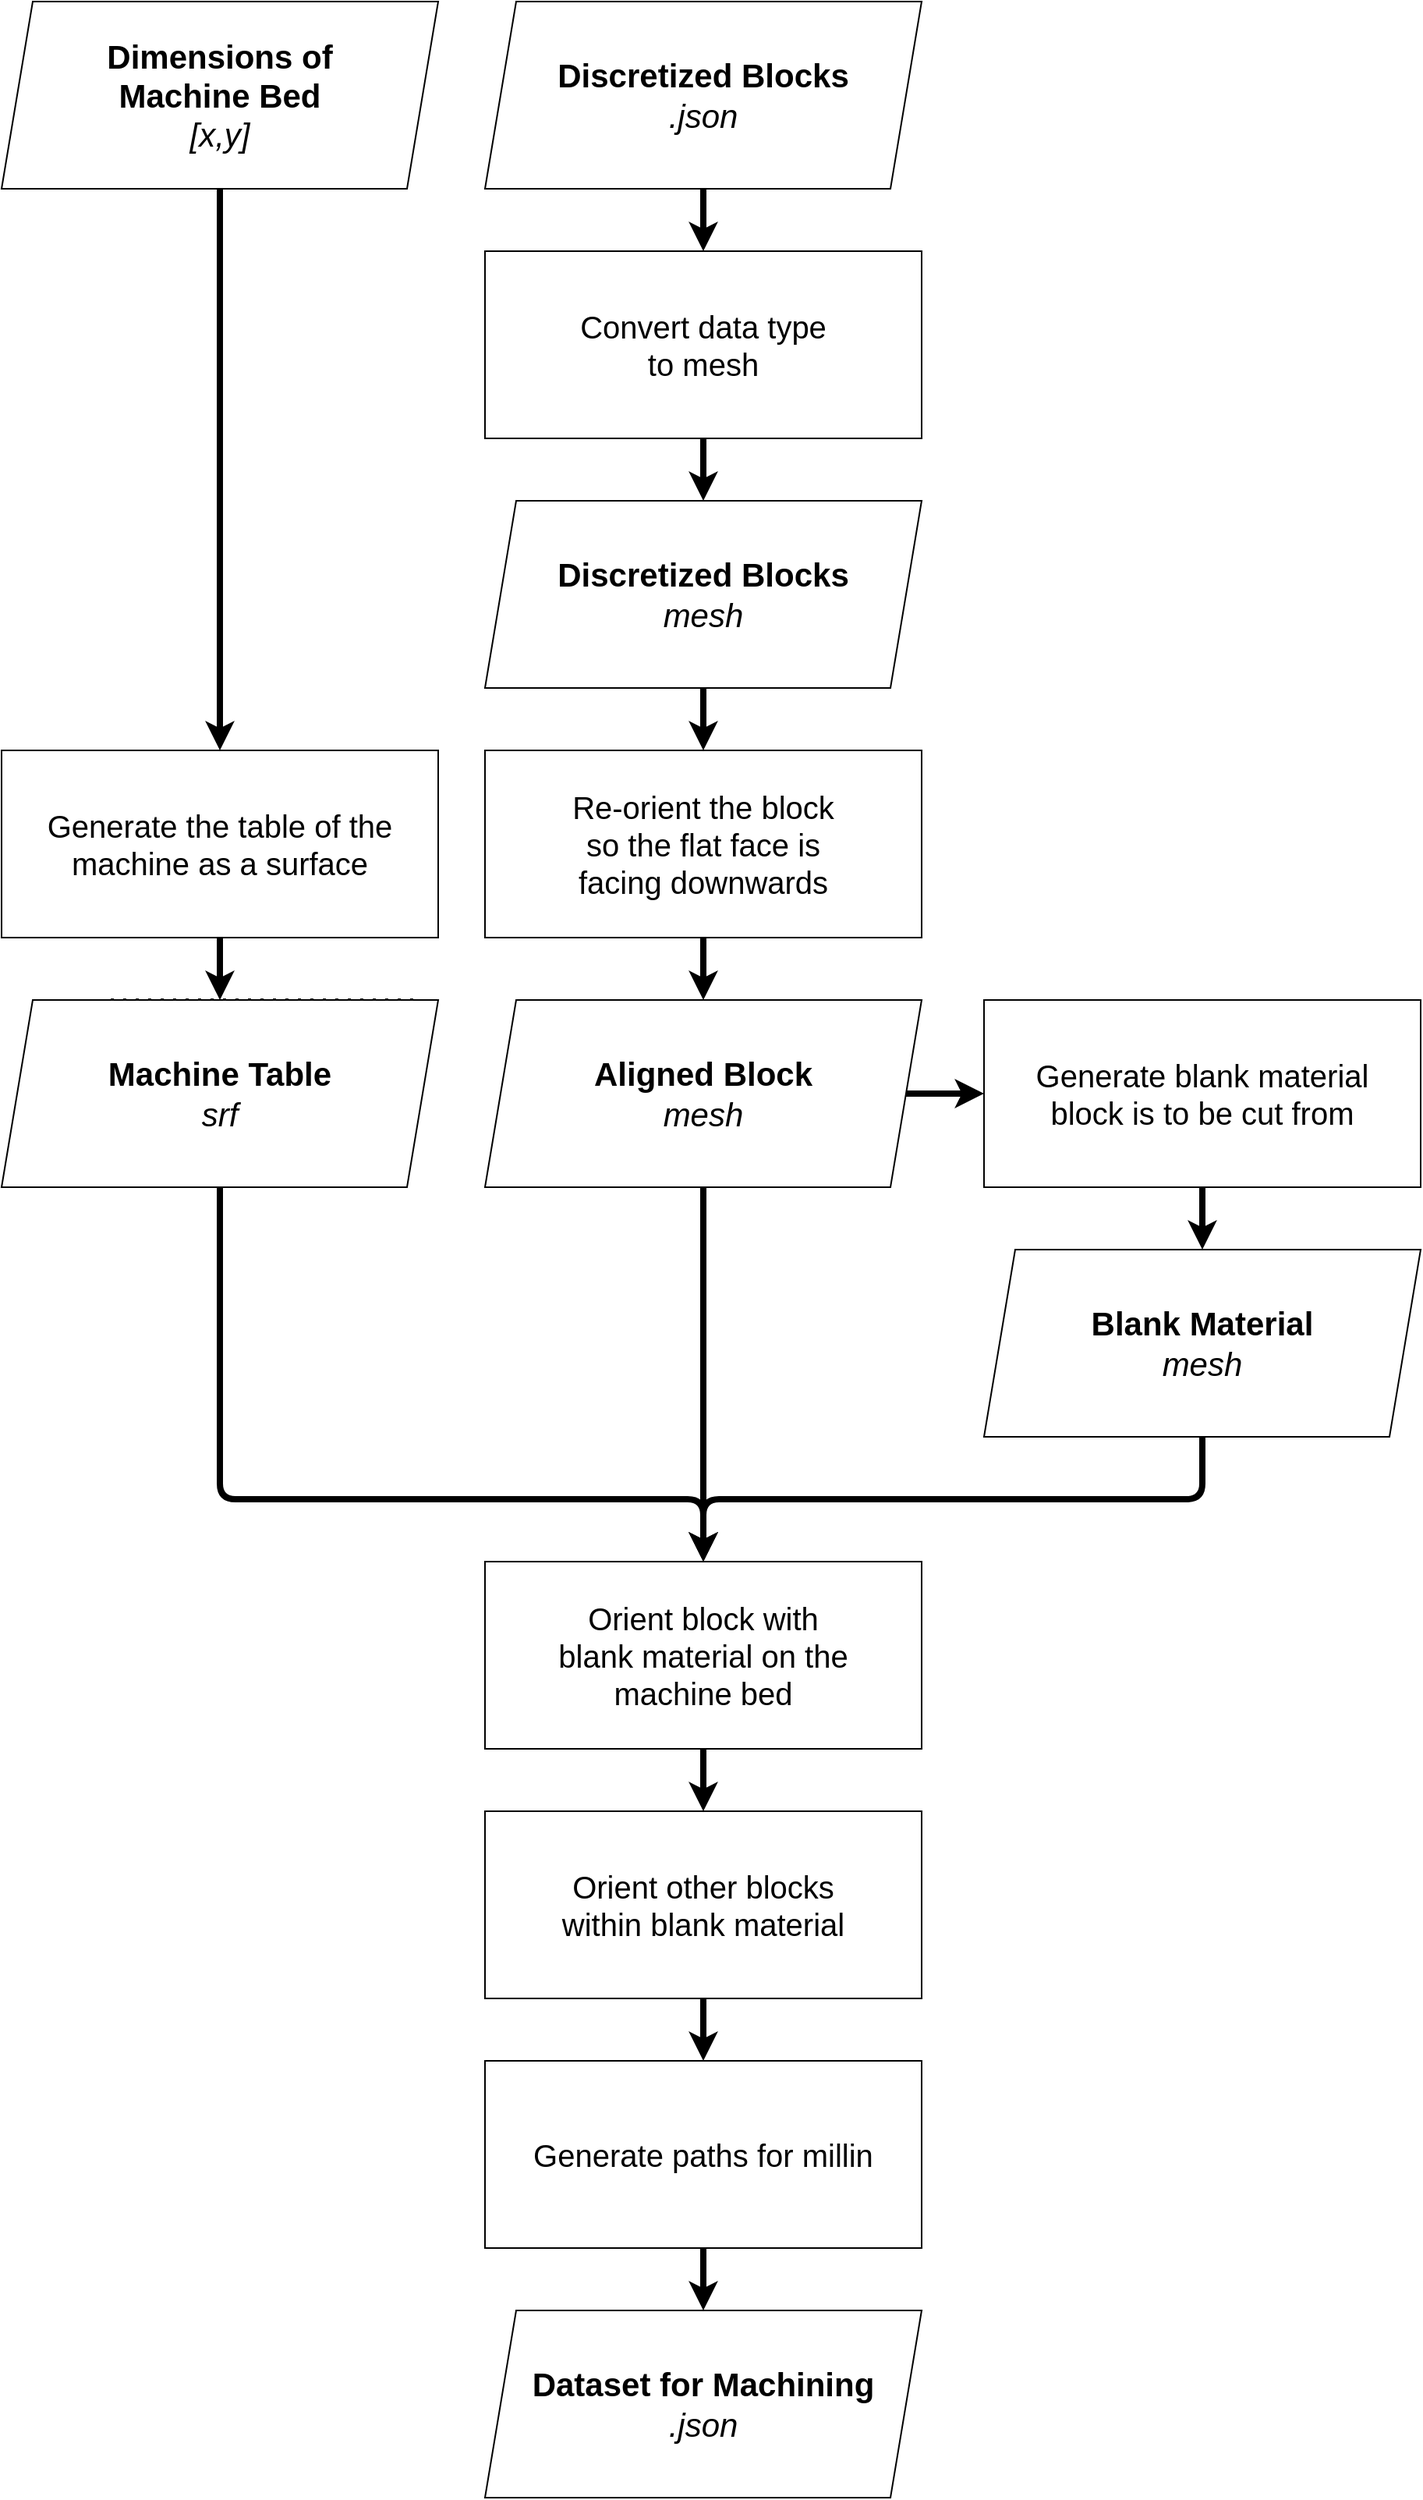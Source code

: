 <mxfile>
    <diagram id="JAw7IhU1PAZ10MtZ-DYA" name="Page-1">
        <mxGraphModel dx="1157" dy="1943" grid="1" gridSize="10" guides="1" tooltips="1" connect="1" arrows="1" fold="1" page="1" pageScale="1" pageWidth="1920" pageHeight="1200" math="0" shadow="0">
            <root>
                <mxCell id="0"/>
                <mxCell id="1" parent="0"/>
                <mxCell id="22" value="" style="edgeStyle=none;html=1;fontSize=20;strokeWidth=4;" parent="1" source="2" target="21" edge="1">
                    <mxGeometry relative="1" as="geometry"/>
                </mxCell>
                <mxCell id="2" value="&lt;span style=&quot;font-size: 20px&quot;&gt;Convert data type&lt;/span&gt;&lt;br style=&quot;font-size: 20px&quot;&gt;&lt;span style=&quot;font-size: 20px&quot;&gt;to mesh&lt;/span&gt;" style="rounded=0;whiteSpace=wrap;html=1;" parent="1" vertex="1">
                    <mxGeometry x="760" y="80" width="280" height="120" as="geometry"/>
                </mxCell>
                <mxCell id="16" value="" style="endArrow=none;dashed=1;html=1;dashPattern=1 3;strokeWidth=2;fontSize=20;" parent="1" edge="1">
                    <mxGeometry width="50" height="50" relative="1" as="geometry">
                        <mxPoint x="520" y="560" as="sourcePoint"/>
                        <mxPoint x="720" y="560" as="targetPoint"/>
                    </mxGeometry>
                </mxCell>
                <mxCell id="20" value="" style="edgeStyle=none;html=1;fontSize=20;strokeWidth=4;" parent="1" source="19" target="2" edge="1">
                    <mxGeometry relative="1" as="geometry"/>
                </mxCell>
                <mxCell id="19" value="&lt;b style=&quot;font-size: 21px&quot;&gt;Discretized Blocks&lt;/b&gt;&lt;br style=&quot;font-size: 21px&quot;&gt;&lt;i style=&quot;font-size: 21px&quot;&gt;.json&lt;/i&gt;" style="shape=parallelogram;perimeter=parallelogramPerimeter;whiteSpace=wrap;html=1;fixedSize=1;fontSize=12;rounded=0;" parent="1" vertex="1">
                    <mxGeometry x="760" y="-80" width="280" height="120" as="geometry"/>
                </mxCell>
                <mxCell id="24" value="" style="edgeStyle=none;html=1;fontSize=20;strokeWidth=4;" parent="1" source="21" target="23" edge="1">
                    <mxGeometry relative="1" as="geometry"/>
                </mxCell>
                <mxCell id="21" value="&lt;b style=&quot;font-size: 21px&quot;&gt;Discretized Blocks&lt;/b&gt;&lt;br style=&quot;font-size: 21px&quot;&gt;&lt;i style=&quot;font-size: 21px&quot;&gt;mesh&lt;/i&gt;" style="shape=parallelogram;perimeter=parallelogramPerimeter;whiteSpace=wrap;html=1;fixedSize=1;fontSize=12;rounded=0;" parent="1" vertex="1">
                    <mxGeometry x="760" y="240" width="280" height="120" as="geometry"/>
                </mxCell>
                <mxCell id="27" value="" style="edgeStyle=none;html=1;fontSize=20;strokeWidth=4;" parent="1" source="23" target="25" edge="1">
                    <mxGeometry relative="1" as="geometry"/>
                </mxCell>
                <mxCell id="23" value="&lt;span style=&quot;font-size: 20px&quot;&gt;Re-orient the block&lt;/span&gt;&lt;br style=&quot;font-size: 20px&quot;&gt;&lt;span style=&quot;font-size: 20px&quot;&gt;so the flat face is&lt;/span&gt;&lt;br style=&quot;font-size: 20px&quot;&gt;&lt;span style=&quot;font-size: 20px&quot;&gt;facing downwards&lt;/span&gt;" style="rounded=0;whiteSpace=wrap;html=1;" parent="1" vertex="1">
                    <mxGeometry x="760" y="400" width="280" height="120" as="geometry"/>
                </mxCell>
                <mxCell id="28" value="" style="edgeStyle=none;html=1;fontSize=20;strokeWidth=4;" parent="1" source="25" target="26" edge="1">
                    <mxGeometry relative="1" as="geometry"/>
                </mxCell>
                <mxCell id="39" style="edgeStyle=orthogonalEdgeStyle;html=1;entryX=0.5;entryY=0;entryDx=0;entryDy=0;fontSize=20;strokeWidth=4;" parent="1" source="25" target="37" edge="1">
                    <mxGeometry relative="1" as="geometry"/>
                </mxCell>
                <mxCell id="25" value="&lt;b style=&quot;font-size: 21px&quot;&gt;Aligned Block&lt;/b&gt;&lt;br style=&quot;font-size: 21px&quot;&gt;&lt;i style=&quot;font-size: 21px&quot;&gt;mesh&lt;/i&gt;" style="shape=parallelogram;perimeter=parallelogramPerimeter;whiteSpace=wrap;html=1;fixedSize=1;fontSize=12;rounded=0;" parent="1" vertex="1">
                    <mxGeometry x="760" y="560" width="280" height="120" as="geometry"/>
                </mxCell>
                <mxCell id="30" value="" style="edgeStyle=none;html=1;fontSize=20;strokeWidth=4;" parent="1" source="26" target="29" edge="1">
                    <mxGeometry relative="1" as="geometry"/>
                </mxCell>
                <mxCell id="26" value="&lt;span style=&quot;font-size: 20px&quot;&gt;Generate blank material&lt;/span&gt;&lt;br style=&quot;font-size: 20px&quot;&gt;&lt;span style=&quot;font-size: 20px&quot;&gt;block is to be cut from&lt;/span&gt;" style="rounded=0;whiteSpace=wrap;html=1;" parent="1" vertex="1">
                    <mxGeometry x="1080" y="560" width="280" height="120" as="geometry"/>
                </mxCell>
                <mxCell id="40" style="edgeStyle=orthogonalEdgeStyle;html=1;entryX=0.5;entryY=0;entryDx=0;entryDy=0;fontSize=20;strokeWidth=4;" parent="1" source="29" target="37" edge="1">
                    <mxGeometry relative="1" as="geometry">
                        <Array as="points">
                            <mxPoint x="1220" y="880"/>
                            <mxPoint x="900" y="880"/>
                        </Array>
                    </mxGeometry>
                </mxCell>
                <mxCell id="29" value="&lt;b style=&quot;font-size: 21px&quot;&gt;Blank Material&lt;/b&gt;&lt;br style=&quot;font-size: 21px&quot;&gt;&lt;i style=&quot;font-size: 21px&quot;&gt;mesh&lt;/i&gt;" style="shape=parallelogram;perimeter=parallelogramPerimeter;whiteSpace=wrap;html=1;fixedSize=1;fontSize=12;rounded=0;" parent="1" vertex="1">
                    <mxGeometry x="1080" y="720" width="280" height="120" as="geometry"/>
                </mxCell>
                <mxCell id="34" style="edgeStyle=none;html=1;fontSize=20;strokeWidth=4;" parent="1" source="31" target="32" edge="1">
                    <mxGeometry relative="1" as="geometry"/>
                </mxCell>
                <mxCell id="31" value="&lt;b style=&quot;font-size: 21px&quot;&gt;Dimensions of &lt;br&gt;Machine Bed&lt;/b&gt;&lt;br style=&quot;font-size: 21px&quot;&gt;&lt;span style=&quot;font-size: 21px&quot;&gt;&lt;i&gt;[x,y]&lt;/i&gt;&lt;/span&gt;" style="shape=parallelogram;perimeter=parallelogramPerimeter;whiteSpace=wrap;html=1;fixedSize=1;fontSize=12;rounded=0;" parent="1" vertex="1">
                    <mxGeometry x="450" y="-80" width="280" height="120" as="geometry"/>
                </mxCell>
                <mxCell id="36" value="" style="edgeStyle=none;html=1;fontSize=20;strokeWidth=4;" parent="1" source="32" target="35" edge="1">
                    <mxGeometry relative="1" as="geometry"/>
                </mxCell>
                <mxCell id="32" value="&lt;span style=&quot;font-size: 20px&quot;&gt;Generate the table of the machine as a surface&lt;/span&gt;" style="rounded=0;whiteSpace=wrap;html=1;" parent="1" vertex="1">
                    <mxGeometry x="450" y="400" width="280" height="120" as="geometry"/>
                </mxCell>
                <mxCell id="38" style="edgeStyle=orthogonalEdgeStyle;html=1;entryX=0.5;entryY=0;entryDx=0;entryDy=0;fontSize=20;strokeWidth=4;" parent="1" source="35" target="37" edge="1">
                    <mxGeometry relative="1" as="geometry">
                        <Array as="points">
                            <mxPoint x="590" y="880"/>
                            <mxPoint x="900" y="880"/>
                        </Array>
                    </mxGeometry>
                </mxCell>
                <mxCell id="35" value="&lt;b style=&quot;font-size: 21px&quot;&gt;Machine Table&lt;/b&gt;&lt;br style=&quot;font-size: 21px&quot;&gt;&lt;i style=&quot;font-size: 21px&quot;&gt;srf&lt;/i&gt;" style="shape=parallelogram;perimeter=parallelogramPerimeter;whiteSpace=wrap;html=1;fixedSize=1;fontSize=12;rounded=0;" parent="1" vertex="1">
                    <mxGeometry x="450" y="560" width="280" height="120" as="geometry"/>
                </mxCell>
                <mxCell id="44" value="" style="edgeStyle=orthogonalEdgeStyle;html=1;fontSize=20;strokeWidth=4;" parent="1" source="37" target="41" edge="1">
                    <mxGeometry relative="1" as="geometry"/>
                </mxCell>
                <mxCell id="37" value="&lt;span style=&quot;font-size: 20px&quot;&gt;Orient block with &lt;br&gt;blank material on the &lt;br&gt;machine bed&lt;/span&gt;" style="rounded=0;whiteSpace=wrap;html=1;" parent="1" vertex="1">
                    <mxGeometry x="760" y="920" width="280" height="120" as="geometry"/>
                </mxCell>
                <mxCell id="47" value="" style="edgeStyle=orthogonalEdgeStyle;html=1;fontSize=20;strokeWidth=4;" parent="1" source="41" target="45" edge="1">
                    <mxGeometry relative="1" as="geometry"/>
                </mxCell>
                <mxCell id="41" value="&lt;span style=&quot;font-size: 20px&quot;&gt;Orient other blocks &lt;br&gt;within blank material&lt;/span&gt;" style="rounded=0;whiteSpace=wrap;html=1;" parent="1" vertex="1">
                    <mxGeometry x="760" y="1080" width="280" height="120" as="geometry"/>
                </mxCell>
                <mxCell id="48" value="" style="edgeStyle=orthogonalEdgeStyle;html=1;fontSize=20;strokeWidth=4;" parent="1" source="45" target="46" edge="1">
                    <mxGeometry relative="1" as="geometry"/>
                </mxCell>
                <mxCell id="45" value="&lt;span style=&quot;font-size: 20px&quot;&gt;Generate paths for millin&lt;/span&gt;" style="rounded=0;whiteSpace=wrap;html=1;" parent="1" vertex="1">
                    <mxGeometry x="760" y="1240" width="280" height="120" as="geometry"/>
                </mxCell>
                <mxCell id="46" value="&lt;span style=&quot;font-size: 21px&quot;&gt;&lt;b&gt;Dataset for Machining&lt;/b&gt;&lt;/span&gt;&lt;br style=&quot;font-size: 21px&quot;&gt;&lt;i style=&quot;font-size: 21px&quot;&gt;.json&lt;/i&gt;" style="shape=parallelogram;perimeter=parallelogramPerimeter;whiteSpace=wrap;html=1;fixedSize=1;fontSize=12;rounded=0;" parent="1" vertex="1">
                    <mxGeometry x="760" y="1400" width="280" height="120" as="geometry"/>
                </mxCell>
            </root>
        </mxGraphModel>
    </diagram>
</mxfile>